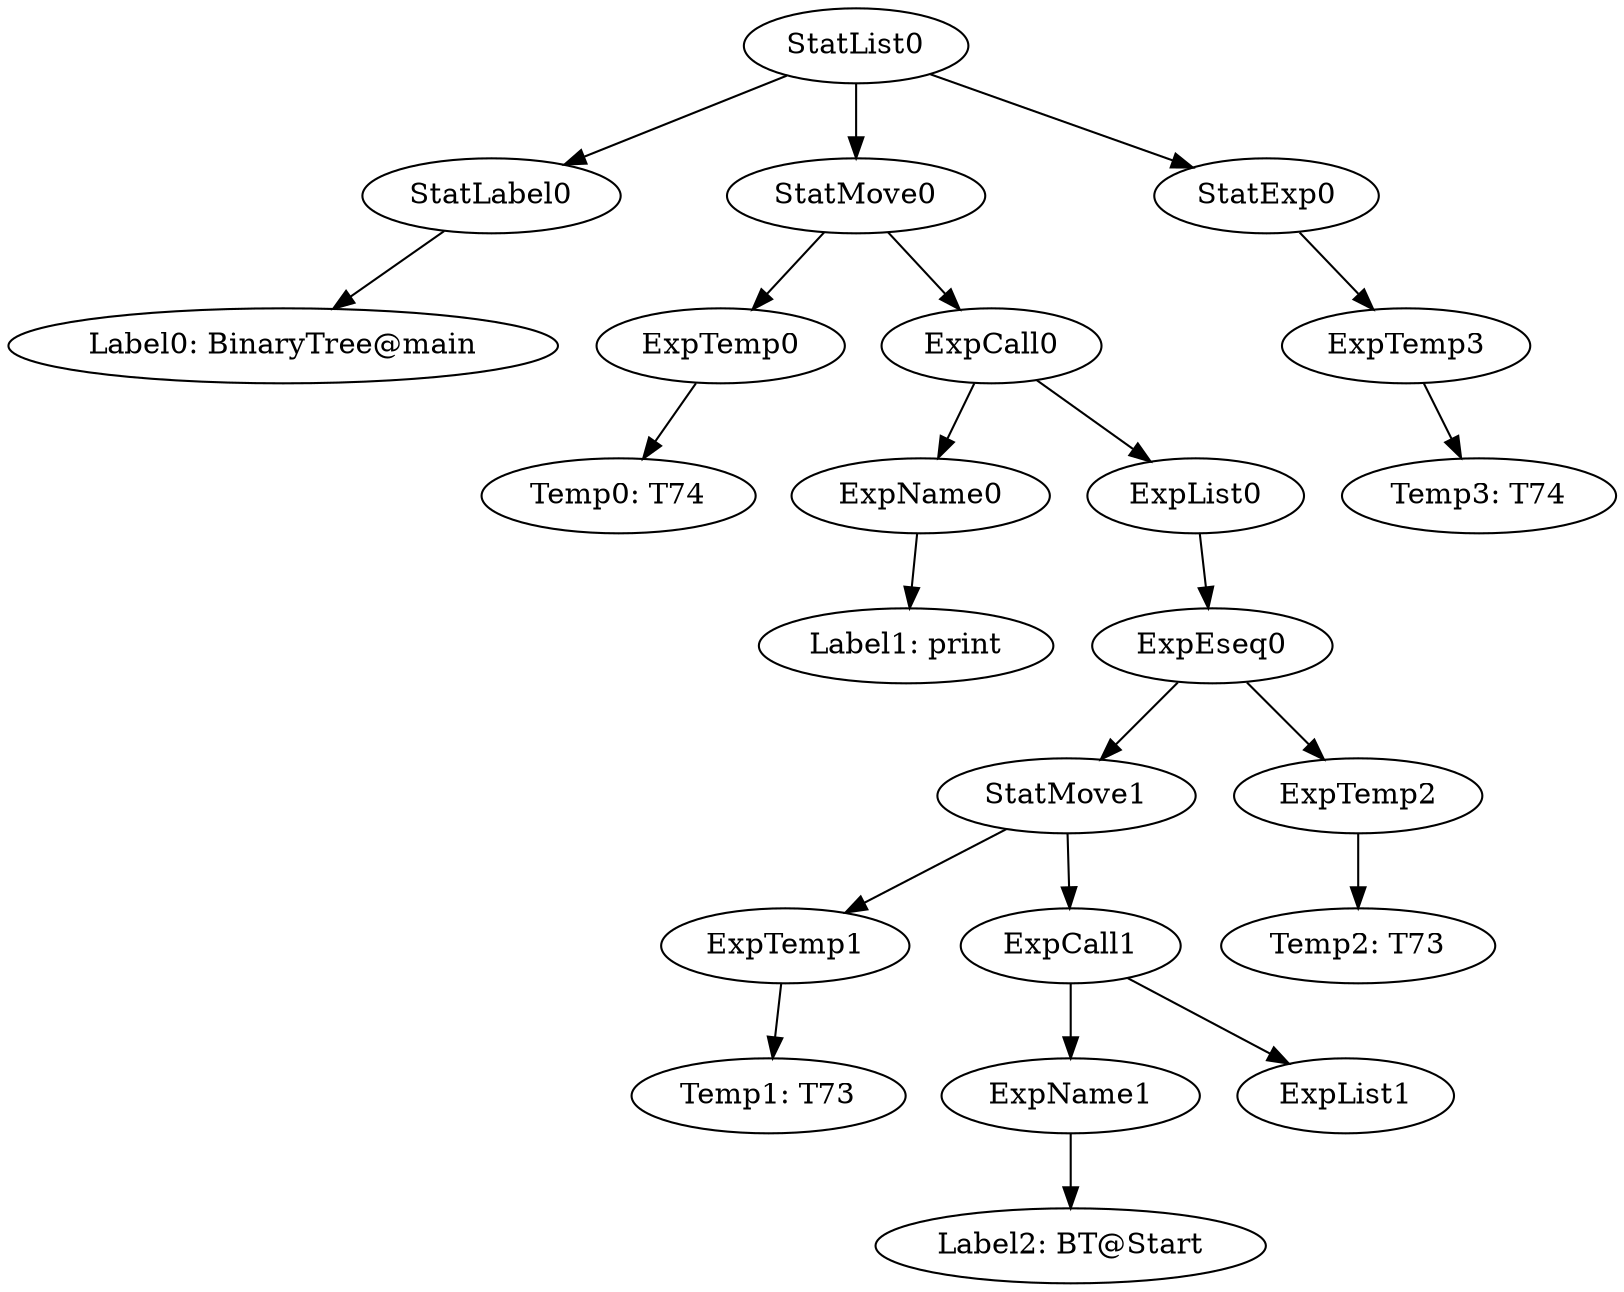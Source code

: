 digraph {
	ordering = out;
	ExpTemp3 -> "Temp3: T74";
	ExpTemp2 -> "Temp2: T73";
	ExpEseq0 -> StatMove1;
	ExpEseq0 -> ExpTemp2;
	StatMove0 -> ExpTemp0;
	StatMove0 -> ExpCall0;
	ExpList0 -> ExpEseq0;
	ExpCall1 -> ExpName1;
	ExpCall1 -> ExpList1;
	StatExp0 -> ExpTemp3;
	ExpTemp0 -> "Temp0: T74";
	StatList0 -> StatLabel0;
	StatList0 -> StatMove0;
	StatList0 -> StatExp0;
	StatLabel0 -> "Label0: BinaryTree@main";
	ExpName0 -> "Label1: print";
	ExpCall0 -> ExpName0;
	ExpCall0 -> ExpList0;
	ExpTemp1 -> "Temp1: T73";
	StatMove1 -> ExpTemp1;
	StatMove1 -> ExpCall1;
	ExpName1 -> "Label2: BT@Start";
}

